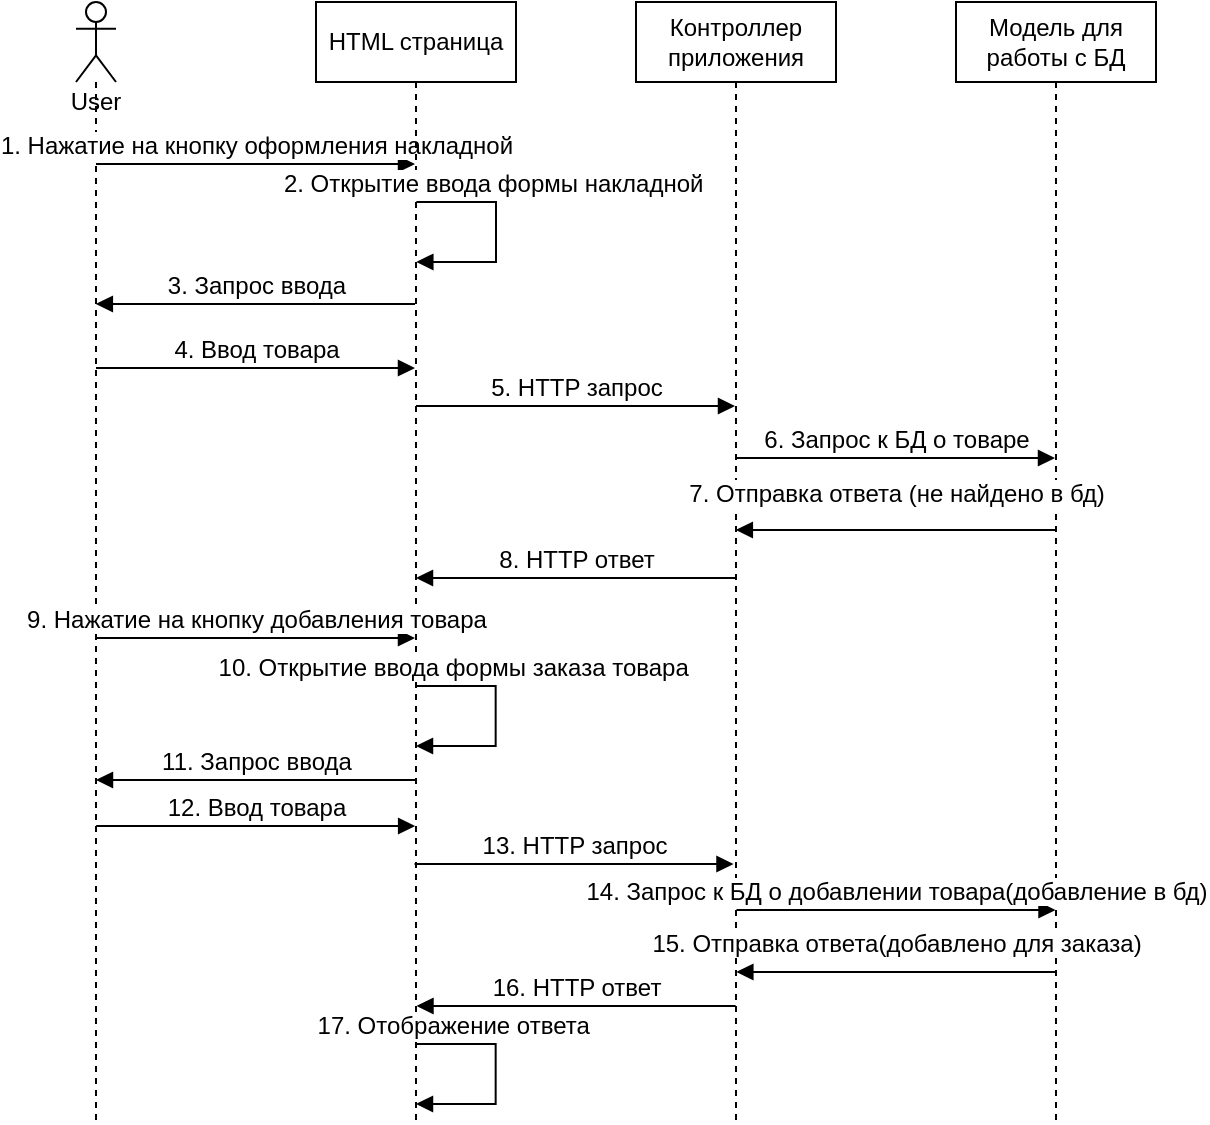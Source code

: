 <mxfile version="15.8.2" type="device"><diagram id="BXTOaoRvcLqBYW7BYsc-" name="Page-1"><mxGraphModel dx="789" dy="460" grid="1" gridSize="10" guides="1" tooltips="1" connect="1" arrows="1" fold="1" page="1" pageScale="1" pageWidth="827" pageHeight="1169" math="0" shadow="0"><root><mxCell id="0"/><mxCell id="1" parent="0"/><mxCell id="LzulQG5zvA0ry4YEW3Qo-1" value="&lt;font style=&quot;font-size: 12px&quot;&gt;User&lt;/font&gt;" style="shape=umlLifeline;participant=umlActor;perimeter=lifelinePerimeter;whiteSpace=wrap;html=1;container=1;collapsible=0;recursiveResize=0;verticalAlign=top;spacingTop=36;outlineConnect=0;size=40;rounded=0;" parent="1" vertex="1"><mxGeometry x="70" y="40" width="20" height="560" as="geometry"/></mxCell><mxCell id="LzulQG5zvA0ry4YEW3Qo-6" value="1. Нажатие на кнопку оформления накладной" style="html=1;verticalAlign=bottom;endArrow=block;rounded=0;fontSize=12;" parent="LzulQG5zvA0ry4YEW3Qo-1" edge="1"><mxGeometry width="80" relative="1" as="geometry"><mxPoint x="10" y="81" as="sourcePoint"/><mxPoint x="169.5" y="81" as="targetPoint"/></mxGeometry></mxCell><mxCell id="LzulQG5zvA0ry4YEW3Qo-2" value="HTML страница" style="shape=umlLifeline;perimeter=lifelinePerimeter;whiteSpace=wrap;html=1;container=1;collapsible=0;recursiveResize=0;outlineConnect=0;rounded=0;gradientColor=none;" parent="1" vertex="1"><mxGeometry x="190" y="40" width="100" height="560" as="geometry"/></mxCell><mxCell id="8lQcfVecSD8f_X7sxyTX-5" value="10. Открытие ввода формы заказа товара&amp;nbsp;" style="html=1;verticalAlign=bottom;endArrow=block;rounded=0;fontSize=12;" edge="1" parent="LzulQG5zvA0ry4YEW3Qo-2"><mxGeometry x="-0.635" width="80" relative="1" as="geometry"><mxPoint x="49.997" y="342" as="sourcePoint"/><mxPoint x="49.997" y="372" as="targetPoint"/><Array as="points"><mxPoint x="89.83" y="342"/><mxPoint x="89.83" y="372"/></Array><mxPoint as="offset"/></mxGeometry></mxCell><mxCell id="8lQcfVecSD8f_X7sxyTX-12" value="17. Отображение ответа&amp;nbsp;" style="html=1;verticalAlign=bottom;endArrow=block;rounded=0;fontSize=12;" edge="1" parent="LzulQG5zvA0ry4YEW3Qo-2"><mxGeometry x="-0.635" width="80" relative="1" as="geometry"><mxPoint x="49.997" y="521" as="sourcePoint"/><mxPoint x="49.997" y="551" as="targetPoint"/><Array as="points"><mxPoint x="89.83" y="521"/><mxPoint x="89.83" y="551"/></Array><mxPoint as="offset"/></mxGeometry></mxCell><mxCell id="LzulQG5zvA0ry4YEW3Qo-3" value="Контроллер приложения" style="shape=umlLifeline;perimeter=lifelinePerimeter;whiteSpace=wrap;html=1;container=1;collapsible=0;recursiveResize=0;outlineConnect=0;rounded=0;gradientColor=none;" parent="1" vertex="1"><mxGeometry x="350" y="40" width="100" height="560" as="geometry"/></mxCell><mxCell id="8lQcfVecSD8f_X7sxyTX-3" value="8. HTTP ответ" style="html=1;verticalAlign=bottom;endArrow=block;rounded=0;fontSize=12;" edge="1" parent="LzulQG5zvA0ry4YEW3Qo-3"><mxGeometry x="-0.004" width="80" relative="1" as="geometry"><mxPoint x="49.57" y="288" as="sourcePoint"/><mxPoint x="-110.001" y="288" as="targetPoint"/><Array as="points"><mxPoint x="0.07" y="288"/><mxPoint x="-59.93" y="288"/></Array><mxPoint as="offset"/></mxGeometry></mxCell><mxCell id="LzulQG5zvA0ry4YEW3Qo-4" value="Модель для работы с БД" style="shape=umlLifeline;perimeter=lifelinePerimeter;whiteSpace=wrap;html=1;container=1;collapsible=0;recursiveResize=0;outlineConnect=0;rounded=0;gradientColor=none;" parent="1" vertex="1"><mxGeometry x="510" y="40" width="100" height="560" as="geometry"/></mxCell><mxCell id="LzulQG5zvA0ry4YEW3Qo-7" value="3. Запрос ввода" style="html=1;verticalAlign=bottom;endArrow=block;rounded=0;fontSize=12;" parent="1" edge="1"><mxGeometry x="-0.004" width="80" relative="1" as="geometry"><mxPoint x="239.5" y="191" as="sourcePoint"/><mxPoint x="79.929" y="191" as="targetPoint"/><Array as="points"><mxPoint x="190" y="191"/><mxPoint x="130" y="191"/></Array><mxPoint as="offset"/></mxGeometry></mxCell><mxCell id="LzulQG5zvA0ry4YEW3Qo-12" value="7. Отправка ответа (не найдено в бд)" style="html=1;verticalAlign=bottom;endArrow=block;rounded=0;fontSize=12;shadow=0;" parent="1" edge="1"><mxGeometry x="-0.004" y="-9" width="80" relative="1" as="geometry"><mxPoint x="559.5" y="304" as="sourcePoint"/><mxPoint x="399.929" y="304" as="targetPoint"/><Array as="points"><mxPoint x="430" y="304"/></Array><mxPoint as="offset"/></mxGeometry></mxCell><mxCell id="8lQcfVecSD8f_X7sxyTX-1" value="2. Открытие ввода формы накладной&amp;nbsp;" style="html=1;verticalAlign=bottom;endArrow=block;rounded=0;fontSize=12;" edge="1" parent="1"><mxGeometry x="-0.274" width="80" relative="1" as="geometry"><mxPoint x="240.167" y="140" as="sourcePoint"/><mxPoint x="240.167" y="170" as="targetPoint"/><Array as="points"><mxPoint x="280" y="140"/><mxPoint x="280" y="170"/></Array><mxPoint as="offset"/></mxGeometry></mxCell><mxCell id="8lQcfVecSD8f_X7sxyTX-2" value="4. Ввод товара" style="html=1;verticalAlign=bottom;endArrow=block;rounded=0;fontSize=12;" edge="1" parent="1"><mxGeometry x="0.003" width="80" relative="1" as="geometry"><mxPoint x="80" y="223" as="sourcePoint"/><mxPoint x="239.5" y="223" as="targetPoint"/><mxPoint as="offset"/></mxGeometry></mxCell><mxCell id="LzulQG5zvA0ry4YEW3Qo-8" value="5. HTTP запрос" style="html=1;verticalAlign=bottom;endArrow=block;rounded=0;fontSize=12;" parent="1" edge="1"><mxGeometry width="80" relative="1" as="geometry"><mxPoint x="240" y="242" as="sourcePoint"/><mxPoint x="399.5" y="242" as="targetPoint"/><Array as="points"><mxPoint x="330" y="242"/></Array></mxGeometry></mxCell><mxCell id="LzulQG5zvA0ry4YEW3Qo-10" value="6. Запрос к БД о товаре" style="html=1;verticalAlign=bottom;endArrow=block;rounded=0;fontSize=12;" parent="1" edge="1"><mxGeometry x="0.003" width="80" relative="1" as="geometry"><mxPoint x="400" y="268" as="sourcePoint"/><mxPoint x="559.5" y="268" as="targetPoint"/><mxPoint as="offset"/></mxGeometry></mxCell><mxCell id="8lQcfVecSD8f_X7sxyTX-4" value="9. Нажатие на кнопку добавления товара" style="html=1;verticalAlign=bottom;endArrow=block;rounded=0;fontSize=12;" edge="1" parent="1"><mxGeometry x="0.003" width="80" relative="1" as="geometry"><mxPoint x="80.0" y="358" as="sourcePoint"/><mxPoint x="239.5" y="358" as="targetPoint"/><mxPoint as="offset"/></mxGeometry></mxCell><mxCell id="8lQcfVecSD8f_X7sxyTX-6" value="11. Запрос ввода" style="html=1;verticalAlign=bottom;endArrow=block;rounded=0;fontSize=12;" edge="1" parent="1"><mxGeometry x="-0.004" width="80" relative="1" as="geometry"><mxPoint x="239.57" y="429" as="sourcePoint"/><mxPoint x="79.999" y="429" as="targetPoint"/><Array as="points"><mxPoint x="190.07" y="429"/><mxPoint x="130.07" y="429"/></Array><mxPoint as="offset"/></mxGeometry></mxCell><mxCell id="8lQcfVecSD8f_X7sxyTX-7" value="12. Ввод товара" style="html=1;verticalAlign=bottom;endArrow=block;rounded=0;fontSize=12;" edge="1" parent="1"><mxGeometry x="0.002" width="80" relative="1" as="geometry"><mxPoint x="80.07" y="452" as="sourcePoint"/><mxPoint x="239.57" y="452" as="targetPoint"/><mxPoint as="offset"/></mxGeometry></mxCell><mxCell id="8lQcfVecSD8f_X7sxyTX-8" value="16. HTTP ответ" style="html=1;verticalAlign=bottom;endArrow=block;rounded=0;fontSize=12;" edge="1" parent="1"><mxGeometry x="-0.004" width="80" relative="1" as="geometry"><mxPoint x="399.82" y="542" as="sourcePoint"/><mxPoint x="240.249" y="542" as="targetPoint"/><Array as="points"><mxPoint x="350.32" y="542"/><mxPoint x="290.32" y="542"/></Array><mxPoint as="offset"/></mxGeometry></mxCell><mxCell id="8lQcfVecSD8f_X7sxyTX-9" value="15. Отправка ответа(добавлено для заказа)" style="html=1;verticalAlign=bottom;endArrow=block;rounded=0;fontSize=12;shadow=0;" edge="1" parent="1"><mxGeometry x="-0.0" y="-5" width="80" relative="1" as="geometry"><mxPoint x="559.75" y="525" as="sourcePoint"/><mxPoint x="400.179" y="525" as="targetPoint"/><Array as="points"><mxPoint x="430.25" y="525"/></Array><mxPoint as="offset"/></mxGeometry></mxCell><mxCell id="8lQcfVecSD8f_X7sxyTX-10" value="13. HTTP запрос" style="html=1;verticalAlign=bottom;endArrow=block;rounded=0;fontSize=12;" edge="1" parent="1"><mxGeometry width="80" relative="1" as="geometry"><mxPoint x="239.25" y="471.0" as="sourcePoint"/><mxPoint x="398.75" y="471.0" as="targetPoint"/><Array as="points"><mxPoint x="329.25" y="471"/></Array></mxGeometry></mxCell><mxCell id="8lQcfVecSD8f_X7sxyTX-11" value="14. Запрос к БД о добавлении товара(добавление в бд)" style="html=1;verticalAlign=bottom;endArrow=block;rounded=0;fontSize=12;" edge="1" parent="1"><mxGeometry x="0.003" width="80" relative="1" as="geometry"><mxPoint x="400.25" y="494" as="sourcePoint"/><mxPoint x="559.75" y="494" as="targetPoint"/><mxPoint as="offset"/></mxGeometry></mxCell></root></mxGraphModel></diagram></mxfile>
